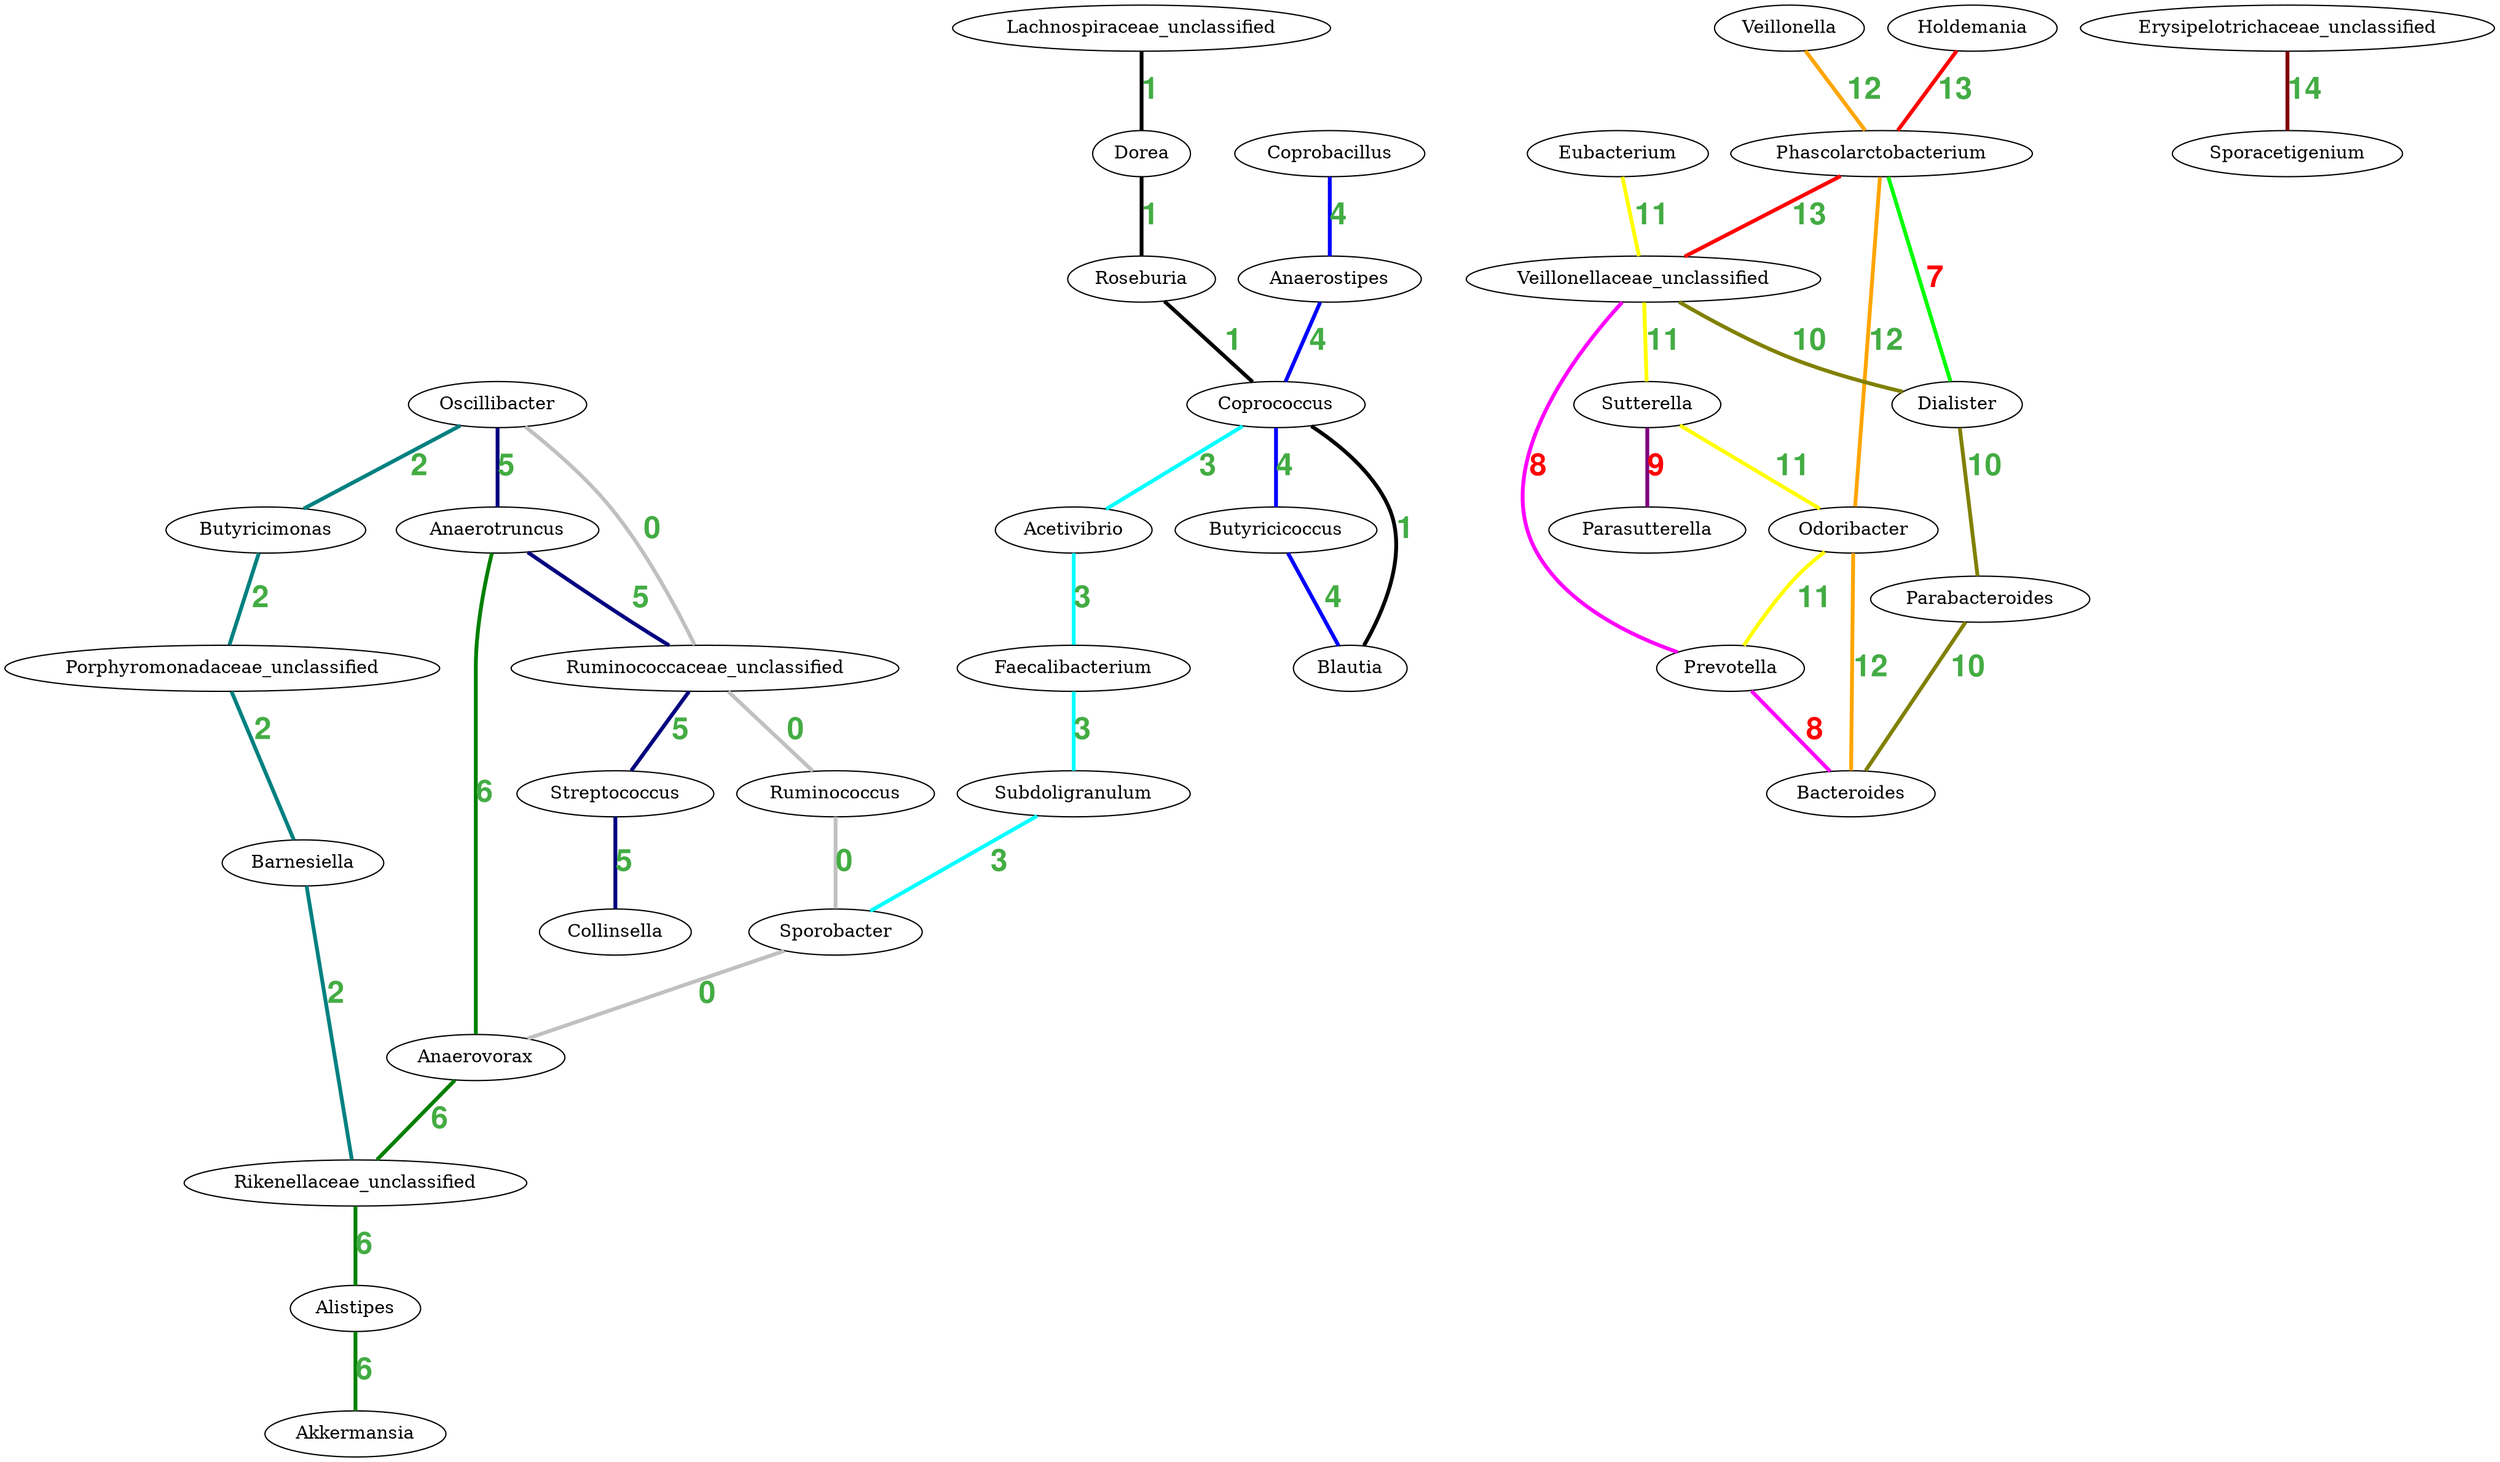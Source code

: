 graph G { 


	//Pattern: 0
	Oscillibacter
	Ruminococcaceae_unclassified
	Ruminococcus
	Sporobacter
	Anaerovorax
	edge [color="#c0c0c0", penwidth=3, label="0", fontcolor="#43AC43", fontname="Helvetica bold", fontsize=24]
	Oscillibacter -- Ruminococcaceae_unclassified -- Ruminococcus -- Sporobacter -- Anaerovorax

	//Pattern: 1
	Lachnospiraceae_unclassified
	Dorea
	Roseburia
	Coprococcus
	Blautia
	edge [color="#000000", penwidth=3, label="1", fontcolor="#43AC43", fontname="Helvetica bold", fontsize=24]
	Lachnospiraceae_unclassified -- Dorea -- Roseburia -- Coprococcus -- Blautia

	//Pattern: 2
	Oscillibacter
	Butyricimonas
	Porphyromonadaceae_unclassified
	Barnesiella
	Rikenellaceae_unclassified
	edge [color="#008080", penwidth=3, label="2", fontcolor="#43AC43", fontname="Helvetica bold", fontsize=24]
	Oscillibacter -- Butyricimonas -- Porphyromonadaceae_unclassified -- Barnesiella -- Rikenellaceae_unclassified

	//Pattern: 3
	Coprococcus
	Acetivibrio
	Faecalibacterium
	Subdoligranulum
	Sporobacter
	edge [color="#00ffff", penwidth=3, label="3", fontcolor="#43AC43", fontname="Helvetica bold", fontsize=24]
	Coprococcus -- Acetivibrio -- Faecalibacterium -- Subdoligranulum -- Sporobacter

	//Pattern: 4
	Coprobacillus
	Anaerostipes
	Coprococcus
	Butyricicoccus
	Blautia
	edge [color="#0000ff", penwidth=3, label="4", fontcolor="#43AC43", fontname="Helvetica bold", fontsize=24]
	Coprobacillus -- Anaerostipes -- Coprococcus -- Butyricicoccus -- Blautia

	//Pattern: 5
	Oscillibacter
	Anaerotruncus
	Ruminococcaceae_unclassified
	Streptococcus
	Collinsella
	edge [color="#000080", penwidth=3, label="5", fontcolor="#43AC43", fontname="Helvetica bold", fontsize=24]
	Oscillibacter -- Anaerotruncus -- Ruminococcaceae_unclassified -- Streptococcus -- Collinsella

	//Pattern: 6
	Anaerotruncus
	Anaerovorax
	Rikenellaceae_unclassified
	Alistipes
	Akkermansia
	edge [color="#008000", penwidth=3, label="6", fontcolor="#43AC43", fontname="Helvetica bold", fontsize=24]
	Anaerotruncus -- Anaerovorax -- Rikenellaceae_unclassified -- Alistipes -- Akkermansia

	//Pattern: 7
	Phascolarctobacterium
	Dialister
	edge [color="#00ff00", penwidth=3, label="7", fontcolor="red", fontname="Helvetica bold", fontsize=24]
	Phascolarctobacterium -- Dialister

	//Pattern: 8
	Veillonellaceae_unclassified
	Prevotella
	Bacteroides
	edge [color="#ff00ff", penwidth=3, label="8", fontcolor="red", fontname="Helvetica bold", fontsize=24]
	Veillonellaceae_unclassified -- Prevotella -- Bacteroides

	//Pattern: 9
	Sutterella
	Parasutterella
	edge [color="#800080", penwidth=3, label="9", fontcolor="red", fontname="Helvetica bold", fontsize=24]
	Sutterella -- Parasutterella

	//Pattern: 10
	Veillonellaceae_unclassified
	Dialister
	Parabacteroides
	Bacteroides
	edge [color="#808000", penwidth=3, label="10", fontcolor="#43AC43", fontname="Helvetica bold", fontsize=24]
	Veillonellaceae_unclassified -- Dialister -- Parabacteroides -- Bacteroides

	//Pattern: 11
	Eubacterium
	Veillonellaceae_unclassified
	Sutterella
	Odoribacter
	Prevotella
	edge [color="#ffff00", penwidth=3, label="11", fontcolor="#43AC43", fontname="Helvetica bold", fontsize=24]
	Eubacterium -- Veillonellaceae_unclassified -- Sutterella -- Odoribacter -- Prevotella

	//Pattern: 12
	Veillonella
	Phascolarctobacterium
	Odoribacter
	Bacteroides
	edge [color="#ffA500", penwidth=3, label="12", fontcolor="#43AC43", fontname="Helvetica bold", fontsize=24]
	Veillonella -- Phascolarctobacterium -- Odoribacter -- Bacteroides

	//Pattern: 13
	Holdemania
	Phascolarctobacterium
	Veillonellaceae_unclassified
	edge [color="#ff0000", penwidth=3, label="13", fontcolor="#43AC43", fontname="Helvetica bold", fontsize=24]
	Holdemania -- Phascolarctobacterium -- Veillonellaceae_unclassified

	//Pattern: 14
	Erysipelotrichaceae_unclassified
	Sporacetigenium
	edge [color="#800000", penwidth=3, label="14", fontcolor="#43AC43", fontname="Helvetica bold", fontsize=24]
	Erysipelotrichaceae_unclassified -- Sporacetigenium}